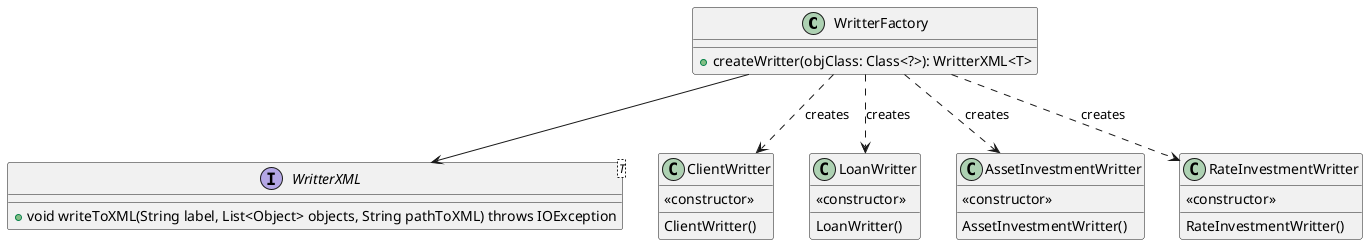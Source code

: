 @startuml WritterFactory
class WritterFactory {
    + createWritter(objClass: Class<?>): WritterXML<T>
}

interface WritterXML<T> {
    + void writeToXML(String label, List<Object> objects, String pathToXML) throws IOException
}

class ClientWritter {
    <<constructor>>
    ClientWritter()
}

class LoanWritter {
    <<constructor>>
    LoanWritter()
}

class AssetInvestmentWritter {
    <<constructor>>
    AssetInvestmentWritter()
}

class RateInvestmentWritter {
    <<constructor>>
    RateInvestmentWritter()
}

WritterFactory --> WritterXML
WritterFactory ..> ClientWritter : creates
WritterFactory ..> LoanWritter : creates
WritterFactory ..> AssetInvestmentWritter : creates
WritterFactory ..> RateInvestmentWritter : creates
@enduml
